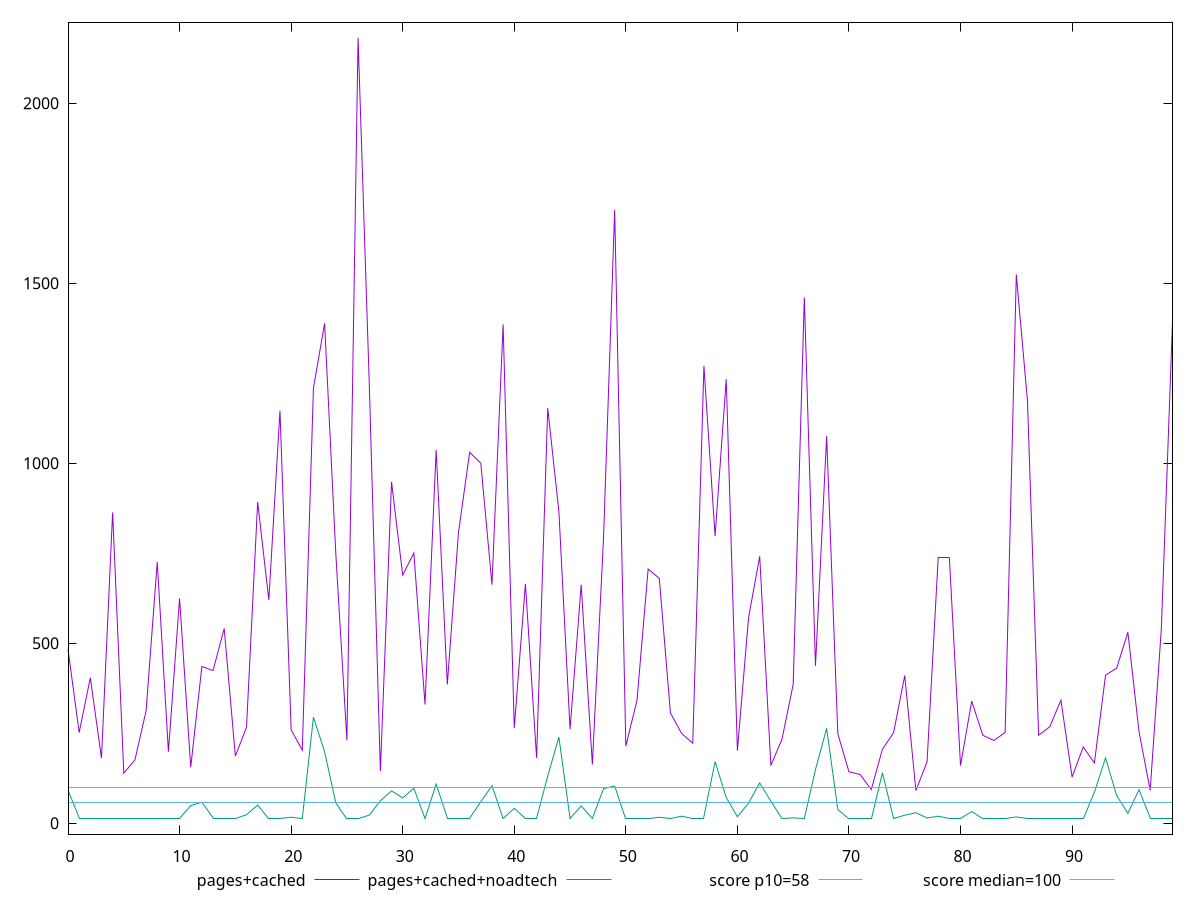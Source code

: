 reset

$pagesCached <<EOF
0 483.20000000000294
1 251.60000000000002
2 403.9999999999993
3 180.8
4 863.2000000000015
5 138.8
6 175.60000000000002
7 312.00000000000034
8 725.600000000003
9 198.4
10 624.0000000000015
11 155.20000000000002
12 435.2000000000007
13 424.00000000000034
14 540.7999999999997
15 186.4
16 265.99999999999966
17 891.9999999999986
18 619.9999999999986
19 1145.6000000000029
20 259.2
21 202.80000000000038
22 1208.7999999999993
23 1388.8000000000006
24 751.1999999999986
25 230
26 2181.6000000000045
27 1224.7999999999993
28 144.53333333333333
29 948
30 688.8000000000015
31 750.3999999999986
32 329.6000000000015
33 1036.7999999999972
34 385.20000000000005
35 807.1999999999994
36 1030.4000000000015
37 999.9999999999986
38 662.4000000000001
39 1385.6000000000001
40 264.40000000000003
41 664.8000000000015
42 181.60000000000002
43 1152.8000000000015
44 865.6000000000015
45 260.8
46 662.3999999999986
47 162.8
48 791.2000000000015
49 1703.1999999999987
50 214.4
51 341.20000000000005
52 706.0000000000008
53 679.9999999999986
54 306.00000000000074
55 249.20000000000002
56 222
57 1270.3999999999994
58 797.6
59 1233.6000000000017
60 201.60000000000002
61 570.4000000000008
62 741.2
63 160
64 233.60000000000002
65 385.5999999999993
66 1460.8000000000015
67 437.1999999999993
68 1075.1999999999987
69 248.80000000000075
70 142.66666666666669
71 135.20000000000002
72 93.33333333333334
73 205.20000000000002
74 251.20000000000002
75 410
76 90.4
77 170
78 738.4000000000001
79 737.6000000000015
80 160.00000000000074
81 338.8
82 244.00000000000074
83 229.59999999999965
84 251.99999999999966
85 1523.9999999999973
86 1173.6000000000015
87 244.3999999999993
88 267.6
89 341.5999999999993
90 128
91 211.60000000000002
92 167.20000000000002
93 411.20000000000005
94 430.7999999999993
95 530.4
96 254
97 91.2
98 540.0000000000008
99 1393.5999999999985
EOF

$pagesCachedNoadtech <<EOF
0 91.2
1 12.8
2 12.8
3 12.8
4 12.8
5 12.8
6 12.8
7 12.8
8 12.8
9 12.8
10 12.8
11 48.800000000000004
12 58.13333333333321
13 12.8
14 12.8
15 12.8
16 23.292000000000193
17 50
18 12.8
19 12.8
20 16.457333333333494
21 12.8
22 294.40000000000003
23 197.99999999999983
24 56.491199999999665
25 12.8
26 12.8
27 22.133333333333333
28 62.00000000000001
29 89.60000000000001
30 70.2
31 96.80000000000001
32 12.8
33 108.53333333333336
34 12.8
35 12.8
36 12.8
37 59.6
38 103.99999999999983
39 12.8
40 41.2
41 12.8
42 12.8
43 130.6666666666666
44 239.20000000000002
45 12.8
46 48
47 12.8
48 95.66666666666667
49 103.26666666666668
50 12.8
51 12.8
52 12.8
53 16.266666666666666
54 12.8
55 19.200000000000003
56 12.8
57 12.8
58 170.8
59 70.93333333333334
60 17.866666666666667
61 55.488799999999905
62 111.6000000000002
63 60.800000000000004
64 12.8
65 14.533333333333333
66 12.8
67 148.80000000000013
68 263.2
69 37.6
70 12.8
71 12.8
72 12.8
73 140
74 12.8
75 22.049066666666597
76 28.843000000000032
77 14.3
78 19.200000000000003
79 12.8
80 12.8
81 32.266666666666666
82 12.8
83 12.8
84 12.8
85 17.2
86 12.8
87 12.8
88 12.8
89 12.8
90 12.8
91 12.8
92 86.13333333333334
93 181.19999999999982
94 76.26666666666667
95 27.200000000000003
96 93.06666666666666
97 12.8
98 12.8
99 12.8
EOF

set key outside below
set xrange [0:99]
set yrange [-30.576000000000082:2224.9760000000047]
set trange [-30.576000000000082:2224.9760000000047]
set terminal svg size 640, 520 enhanced background rgb 'white'
set output "report_00013_2021-02-09T12-04-24.940Z/estimated-input-latency/comparison/line/1_vs_2.svg"

plot $pagesCached title "pages+cached" with line, \
     $pagesCachedNoadtech title "pages+cached+noadtech" with line, \
     58 title "score p10=58", \
     100 title "score median=100"

reset
